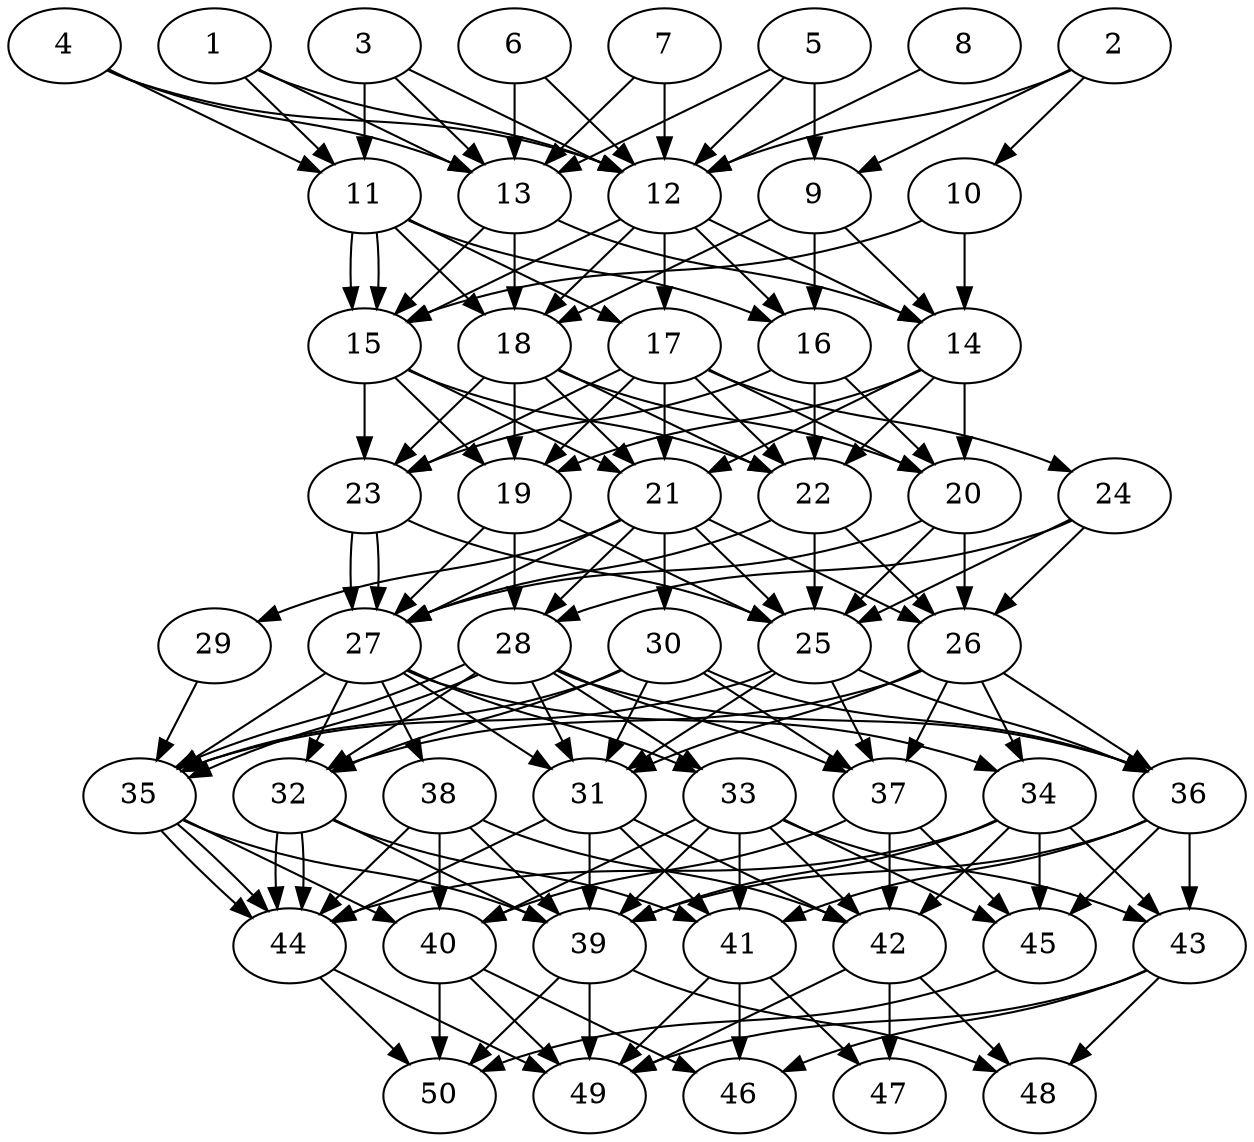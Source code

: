 // DAG automatically generated by daggen at Thu Oct  3 14:07:58 2019
// ./daggen --dot -n 50 --ccr 0.5 --fat 0.5 --regular 0.7 --density 0.9 --mindata 5242880 --maxdata 52428800 
digraph G {
  1 [size="97021952", alpha="0.19", expect_size="48510976"] 
  1 -> 11 [size ="48510976"]
  1 -> 12 [size ="48510976"]
  1 -> 13 [size ="48510976"]
  2 [size="100386816", alpha="0.16", expect_size="50193408"] 
  2 -> 9 [size ="50193408"]
  2 -> 10 [size ="50193408"]
  2 -> 12 [size ="50193408"]
  3 [size="30658560", alpha="0.15", expect_size="15329280"] 
  3 -> 11 [size ="15329280"]
  3 -> 12 [size ="15329280"]
  3 -> 13 [size ="15329280"]
  4 [size="59019264", alpha="0.16", expect_size="29509632"] 
  4 -> 11 [size ="29509632"]
  4 -> 12 [size ="29509632"]
  4 -> 13 [size ="29509632"]
  5 [size="83216384", alpha="0.09", expect_size="41608192"] 
  5 -> 9 [size ="41608192"]
  5 -> 12 [size ="41608192"]
  5 -> 13 [size ="41608192"]
  6 [size="77520896", alpha="0.11", expect_size="38760448"] 
  6 -> 12 [size ="38760448"]
  6 -> 13 [size ="38760448"]
  7 [size="96120832", alpha="0.12", expect_size="48060416"] 
  7 -> 12 [size ="48060416"]
  7 -> 13 [size ="48060416"]
  8 [size="88487936", alpha="0.09", expect_size="44243968"] 
  8 -> 12 [size ="44243968"]
  9 [size="96036864", alpha="0.18", expect_size="48018432"] 
  9 -> 14 [size ="48018432"]
  9 -> 16 [size ="48018432"]
  9 -> 18 [size ="48018432"]
  10 [size="44972032", alpha="0.09", expect_size="22486016"] 
  10 -> 14 [size ="22486016"]
  10 -> 15 [size ="22486016"]
  11 [size="79521792", alpha="0.10", expect_size="39760896"] 
  11 -> 15 [size ="39760896"]
  11 -> 15 [size ="39760896"]
  11 -> 16 [size ="39760896"]
  11 -> 17 [size ="39760896"]
  11 -> 18 [size ="39760896"]
  12 [size="73730048", alpha="0.02", expect_size="36865024"] 
  12 -> 14 [size ="36865024"]
  12 -> 15 [size ="36865024"]
  12 -> 16 [size ="36865024"]
  12 -> 17 [size ="36865024"]
  12 -> 18 [size ="36865024"]
  13 [size="54614016", alpha="0.11", expect_size="27307008"] 
  13 -> 14 [size ="27307008"]
  13 -> 15 [size ="27307008"]
  13 -> 18 [size ="27307008"]
  14 [size="32460800", alpha="0.12", expect_size="16230400"] 
  14 -> 19 [size ="16230400"]
  14 -> 20 [size ="16230400"]
  14 -> 21 [size ="16230400"]
  14 -> 22 [size ="16230400"]
  15 [size="14843904", alpha="0.11", expect_size="7421952"] 
  15 -> 19 [size ="7421952"]
  15 -> 21 [size ="7421952"]
  15 -> 22 [size ="7421952"]
  15 -> 23 [size ="7421952"]
  16 [size="56064000", alpha="0.12", expect_size="28032000"] 
  16 -> 20 [size ="28032000"]
  16 -> 22 [size ="28032000"]
  16 -> 23 [size ="28032000"]
  17 [size="15091712", alpha="0.12", expect_size="7545856"] 
  17 -> 19 [size ="7545856"]
  17 -> 20 [size ="7545856"]
  17 -> 21 [size ="7545856"]
  17 -> 22 [size ="7545856"]
  17 -> 23 [size ="7545856"]
  17 -> 24 [size ="7545856"]
  18 [size="70158336", alpha="0.06", expect_size="35079168"] 
  18 -> 19 [size ="35079168"]
  18 -> 20 [size ="35079168"]
  18 -> 21 [size ="35079168"]
  18 -> 22 [size ="35079168"]
  18 -> 23 [size ="35079168"]
  19 [size="19386368", alpha="0.03", expect_size="9693184"] 
  19 -> 25 [size ="9693184"]
  19 -> 27 [size ="9693184"]
  19 -> 28 [size ="9693184"]
  20 [size="104577024", alpha="0.19", expect_size="52288512"] 
  20 -> 25 [size ="52288512"]
  20 -> 26 [size ="52288512"]
  20 -> 27 [size ="52288512"]
  21 [size="54939648", alpha="0.14", expect_size="27469824"] 
  21 -> 25 [size ="27469824"]
  21 -> 26 [size ="27469824"]
  21 -> 27 [size ="27469824"]
  21 -> 28 [size ="27469824"]
  21 -> 29 [size ="27469824"]
  21 -> 30 [size ="27469824"]
  22 [size="101642240", alpha="0.07", expect_size="50821120"] 
  22 -> 25 [size ="50821120"]
  22 -> 26 [size ="50821120"]
  22 -> 27 [size ="50821120"]
  23 [size="14686208", alpha="0.05", expect_size="7343104"] 
  23 -> 25 [size ="7343104"]
  23 -> 27 [size ="7343104"]
  23 -> 27 [size ="7343104"]
  24 [size="66889728", alpha="0.13", expect_size="33444864"] 
  24 -> 25 [size ="33444864"]
  24 -> 26 [size ="33444864"]
  24 -> 28 [size ="33444864"]
  25 [size="30623744", alpha="0.16", expect_size="15311872"] 
  25 -> 31 [size ="15311872"]
  25 -> 35 [size ="15311872"]
  25 -> 36 [size ="15311872"]
  25 -> 37 [size ="15311872"]
  26 [size="81104896", alpha="0.14", expect_size="40552448"] 
  26 -> 31 [size ="40552448"]
  26 -> 32 [size ="40552448"]
  26 -> 34 [size ="40552448"]
  26 -> 36 [size ="40552448"]
  26 -> 37 [size ="40552448"]
  27 [size="43307008", alpha="0.10", expect_size="21653504"] 
  27 -> 31 [size ="21653504"]
  27 -> 32 [size ="21653504"]
  27 -> 33 [size ="21653504"]
  27 -> 34 [size ="21653504"]
  27 -> 35 [size ="21653504"]
  27 -> 38 [size ="21653504"]
  28 [size="100177920", alpha="0.02", expect_size="50088960"] 
  28 -> 31 [size ="50088960"]
  28 -> 32 [size ="50088960"]
  28 -> 33 [size ="50088960"]
  28 -> 35 [size ="50088960"]
  28 -> 35 [size ="50088960"]
  28 -> 36 [size ="50088960"]
  28 -> 37 [size ="50088960"]
  29 [size="34234368", alpha="0.13", expect_size="17117184"] 
  29 -> 35 [size ="17117184"]
  30 [size="48517120", alpha="0.11", expect_size="24258560"] 
  30 -> 31 [size ="24258560"]
  30 -> 32 [size ="24258560"]
  30 -> 35 [size ="24258560"]
  30 -> 36 [size ="24258560"]
  30 -> 37 [size ="24258560"]
  31 [size="44429312", alpha="0.03", expect_size="22214656"] 
  31 -> 39 [size ="22214656"]
  31 -> 41 [size ="22214656"]
  31 -> 42 [size ="22214656"]
  31 -> 44 [size ="22214656"]
  32 [size="14137344", alpha="0.09", expect_size="7068672"] 
  32 -> 39 [size ="7068672"]
  32 -> 41 [size ="7068672"]
  32 -> 44 [size ="7068672"]
  32 -> 44 [size ="7068672"]
  33 [size="47540224", alpha="0.04", expect_size="23770112"] 
  33 -> 39 [size ="23770112"]
  33 -> 40 [size ="23770112"]
  33 -> 41 [size ="23770112"]
  33 -> 42 [size ="23770112"]
  33 -> 43 [size ="23770112"]
  33 -> 45 [size ="23770112"]
  34 [size="70443008", alpha="0.04", expect_size="35221504"] 
  34 -> 39 [size ="35221504"]
  34 -> 42 [size ="35221504"]
  34 -> 43 [size ="35221504"]
  34 -> 44 [size ="35221504"]
  34 -> 45 [size ="35221504"]
  35 [size="37007360", alpha="0.05", expect_size="18503680"] 
  35 -> 39 [size ="18503680"]
  35 -> 40 [size ="18503680"]
  35 -> 44 [size ="18503680"]
  35 -> 44 [size ="18503680"]
  36 [size="19961856", alpha="0.15", expect_size="9980928"] 
  36 -> 39 [size ="9980928"]
  36 -> 41 [size ="9980928"]
  36 -> 43 [size ="9980928"]
  36 -> 45 [size ="9980928"]
  37 [size="86345728", alpha="0.06", expect_size="43172864"] 
  37 -> 40 [size ="43172864"]
  37 -> 42 [size ="43172864"]
  37 -> 45 [size ="43172864"]
  38 [size="38678528", alpha="0.10", expect_size="19339264"] 
  38 -> 39 [size ="19339264"]
  38 -> 40 [size ="19339264"]
  38 -> 42 [size ="19339264"]
  38 -> 44 [size ="19339264"]
  39 [size="49336320", alpha="0.16", expect_size="24668160"] 
  39 -> 48 [size ="24668160"]
  39 -> 49 [size ="24668160"]
  39 -> 50 [size ="24668160"]
  40 [size="15124480", alpha="0.02", expect_size="7562240"] 
  40 -> 46 [size ="7562240"]
  40 -> 49 [size ="7562240"]
  40 -> 50 [size ="7562240"]
  41 [size="64903168", alpha="0.18", expect_size="32451584"] 
  41 -> 46 [size ="32451584"]
  41 -> 47 [size ="32451584"]
  41 -> 49 [size ="32451584"]
  42 [size="78966784", alpha="0.12", expect_size="39483392"] 
  42 -> 47 [size ="39483392"]
  42 -> 48 [size ="39483392"]
  42 -> 49 [size ="39483392"]
  43 [size="26189824", alpha="0.08", expect_size="13094912"] 
  43 -> 46 [size ="13094912"]
  43 -> 48 [size ="13094912"]
  43 -> 49 [size ="13094912"]
  44 [size="45072384", alpha="0.15", expect_size="22536192"] 
  44 -> 49 [size ="22536192"]
  44 -> 50 [size ="22536192"]
  45 [size="63219712", alpha="0.07", expect_size="31609856"] 
  45 -> 50 [size ="31609856"]
  46 [size="84987904", alpha="0.14", expect_size="42493952"] 
  47 [size="61589504", alpha="0.07", expect_size="30794752"] 
  48 [size="92002304", alpha="0.20", expect_size="46001152"] 
  49 [size="47153152", alpha="0.18", expect_size="23576576"] 
  50 [size="30318592", alpha="0.03", expect_size="15159296"] 
}
